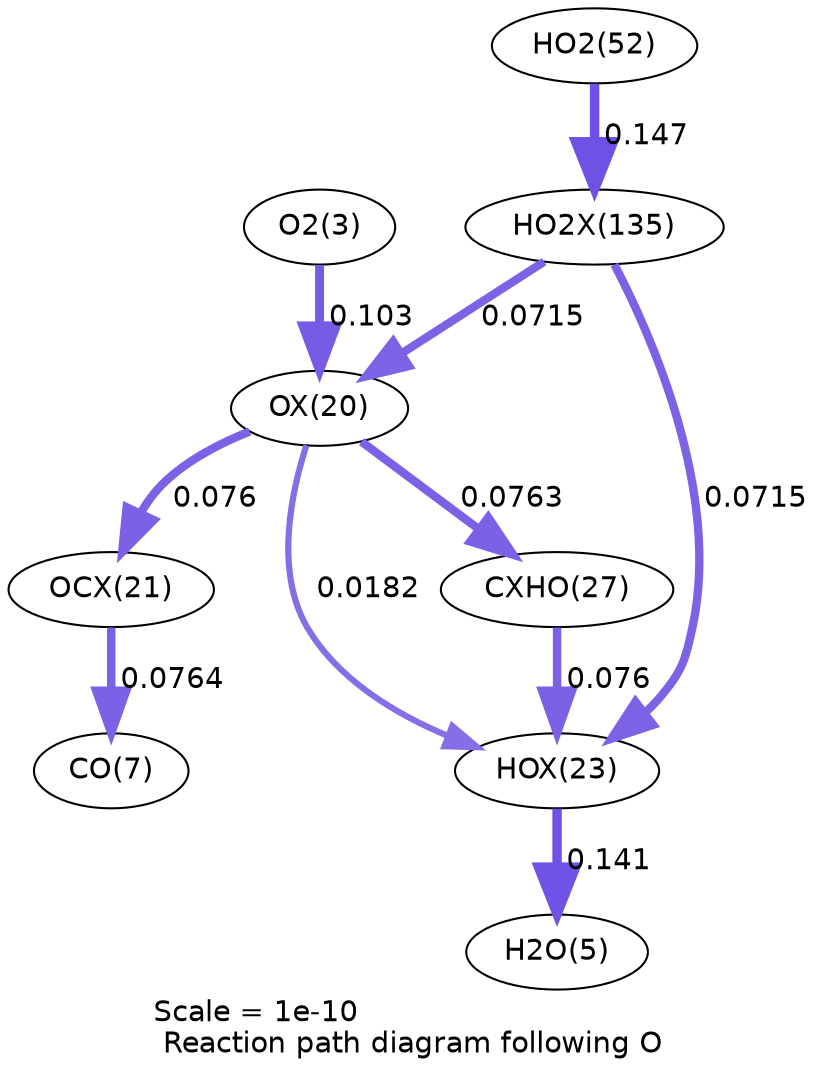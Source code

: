 digraph reaction_paths {
center=1;
s5 -> s24[fontname="Helvetica", penwidth=4.28, arrowsize=2.14, color="0.7, 0.603, 0.9"
, label=" 0.103"];
s24 -> s27[fontname="Helvetica", penwidth=2.98, arrowsize=1.49, color="0.7, 0.518, 0.9"
, label=" 0.0182"];
s24 -> s29[fontname="Helvetica", penwidth=4.06, arrowsize=2.03, color="0.7, 0.576, 0.9"
, label=" 0.0763"];
s24 -> s25[fontname="Helvetica", penwidth=4.05, arrowsize=2.03, color="0.7, 0.576, 0.9"
, label=" 0.076"];
s39 -> s24[fontname="Helvetica", penwidth=4.01, arrowsize=2, color="0.7, 0.571, 0.9"
, label=" 0.0715"];
s27 -> s7[fontname="Helvetica", penwidth=4.52, arrowsize=2.26, color="0.7, 0.641, 0.9"
, label=" 0.141"];
s29 -> s27[fontname="Helvetica", penwidth=4.05, arrowsize=2.03, color="0.7, 0.576, 0.9"
, label=" 0.076"];
s39 -> s27[fontname="Helvetica", penwidth=4.01, arrowsize=2, color="0.7, 0.571, 0.9"
, label=" 0.0715"];
s25 -> s9[fontname="Helvetica", penwidth=4.06, arrowsize=2.03, color="0.7, 0.576, 0.9"
, label=" 0.0764"];
s21 -> s39[fontname="Helvetica", penwidth=4.55, arrowsize=2.28, color="0.7, 0.647, 0.9"
, label=" 0.147"];
s5 [ fontname="Helvetica", label="O2(3)"];
s7 [ fontname="Helvetica", label="H2O(5)"];
s9 [ fontname="Helvetica", label="CO(7)"];
s21 [ fontname="Helvetica", label="HO2(52)"];
s24 [ fontname="Helvetica", label="OX(20)"];
s25 [ fontname="Helvetica", label="OCX(21)"];
s27 [ fontname="Helvetica", label="HOX(23)"];
s29 [ fontname="Helvetica", label="CXHO(27)"];
s39 [ fontname="Helvetica", label="HO2X(135)"];
 label = "Scale = 1e-10\l Reaction path diagram following O";
 fontname = "Helvetica";
}
